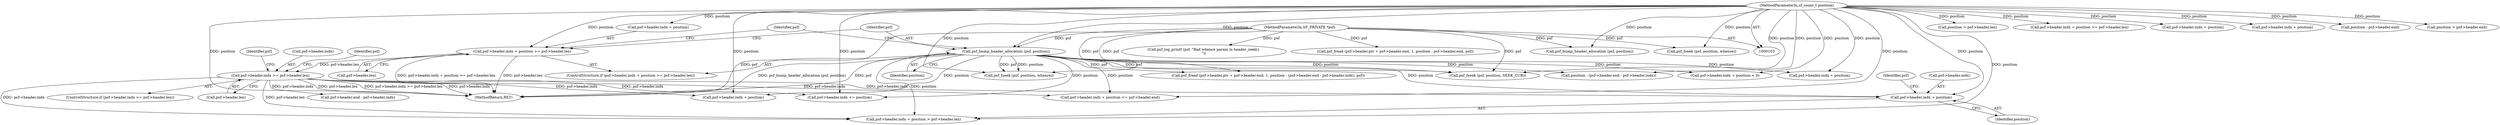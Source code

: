 digraph "0_libsndfile_708e996c87c5fae77b104ccfeb8f6db784c32074_14@pointer" {
"1000258" [label="(Call,psf->header.indx + position)"];
"1000216" [label="(Call,psf->header.indx >= psf->header.len)"];
"1000188" [label="(Call,psf->header.indx + position >= psf->header.len)"];
"1000105" [label="(MethodParameterIn,sf_count_t position)"];
"1000201" [label="(Call,psf_bump_header_allocation (psf, position))"];
"1000104" [label="(MethodParameterIn,SF_PRIVATE *psf)"];
"1000188" [label="(Call,psf->header.indx + position >= psf->header.len)"];
"1000126" [label="(Call,psf_bump_header_allocation (psf, position))"];
"1000196" [label="(Call,psf->header.len)"];
"1000258" [label="(Call,psf->header.indx + position)"];
"1000267" [label="(Identifier,psf)"];
"1000257" [label="(Call,psf->header.indx + position > psf->header.len)"];
"1000334" [label="(Call,psf_log_printf (psf, \"Bad whence param in header_seek().\n\"))"];
"1000130" [label="(Call,position > psf->header.len)"];
"1000215" [label="(ControlStructure,if (psf->header.indx >= psf->header.len))"];
"1000222" [label="(Call,psf->header.len)"];
"1000205" [label="(Call,psf->header.indx + position < 0)"];
"1000206" [label="(Call,psf->header.indx + position)"];
"1000104" [label="(MethodParameterIn,SF_PRIVATE *psf)"];
"1000248" [label="(Call,psf->header.indx += position)"];
"1000157" [label="(Call,psf_fread (psf->header.ptr + psf->header.end, 1, position - psf->header.end, psf))"];
"1000189" [label="(Call,psf->header.indx + position)"];
"1000113" [label="(Call,psf->header.indx + position >= psf->header.len)"];
"1000138" [label="(Call,psf_fseek (psf, position, whence))"];
"1000216" [label="(Call,psf->header.indx >= psf->header.len)"];
"1000308" [label="(Call,psf->header.end - psf->header.indx)"];
"1000203" [label="(Identifier,position)"];
"1000264" [label="(Identifier,position)"];
"1000217" [label="(Call,psf->header.indx)"];
"1000229" [label="(Identifier,psf)"];
"1000178" [label="(Call,psf->header.indx = position)"];
"1000187" [label="(ControlStructure,if (psf->header.indx + position >= psf->header.len))"];
"1000293" [label="(Call,psf_fread (psf->header.ptr + psf->header.end, 1, position - (psf->header.end - psf->header.indx), psf))"];
"1000235" [label="(Call,psf->header.indx + position)"];
"1000228" [label="(Call,psf_fseek (psf, position, whence))"];
"1000202" [label="(Identifier,psf)"];
"1000282" [label="(Call,psf_fseek (psf, position, SEEK_CUR))"];
"1000238" [label="(Identifier,psf)"];
"1000201" [label="(Call,psf_bump_header_allocation (psf, position))"];
"1000306" [label="(Call,position - (psf->header.end - psf->header.indx))"];
"1000114" [label="(Call,psf->header.indx + position)"];
"1000170" [label="(Call,position - psf->header.end)"];
"1000234" [label="(Call,psf->header.indx + position <= psf->header.end)"];
"1000105" [label="(MethodParameterIn,sf_count_t position)"];
"1000339" [label="(MethodReturn,RET)"];
"1000209" [label="(Identifier,psf)"];
"1000259" [label="(Call,psf->header.indx)"];
"1000144" [label="(Call,position > psf->header.end)"];
"1000258" -> "1000257"  [label="AST: "];
"1000258" -> "1000264"  [label="CFG: "];
"1000259" -> "1000258"  [label="AST: "];
"1000264" -> "1000258"  [label="AST: "];
"1000267" -> "1000258"  [label="CFG: "];
"1000216" -> "1000258"  [label="DDG: psf->header.indx"];
"1000105" -> "1000258"  [label="DDG: position"];
"1000201" -> "1000258"  [label="DDG: position"];
"1000216" -> "1000215"  [label="AST: "];
"1000216" -> "1000222"  [label="CFG: "];
"1000217" -> "1000216"  [label="AST: "];
"1000222" -> "1000216"  [label="AST: "];
"1000229" -> "1000216"  [label="CFG: "];
"1000238" -> "1000216"  [label="CFG: "];
"1000216" -> "1000339"  [label="DDG: psf->header.indx >= psf->header.len"];
"1000216" -> "1000339"  [label="DDG: psf->header.indx"];
"1000216" -> "1000339"  [label="DDG: psf->header.len"];
"1000188" -> "1000216"  [label="DDG: psf->header.len"];
"1000216" -> "1000234"  [label="DDG: psf->header.indx"];
"1000216" -> "1000235"  [label="DDG: psf->header.indx"];
"1000216" -> "1000248"  [label="DDG: psf->header.indx"];
"1000216" -> "1000257"  [label="DDG: psf->header.indx"];
"1000216" -> "1000257"  [label="DDG: psf->header.len"];
"1000216" -> "1000308"  [label="DDG: psf->header.indx"];
"1000188" -> "1000187"  [label="AST: "];
"1000188" -> "1000196"  [label="CFG: "];
"1000189" -> "1000188"  [label="AST: "];
"1000196" -> "1000188"  [label="AST: "];
"1000202" -> "1000188"  [label="CFG: "];
"1000209" -> "1000188"  [label="CFG: "];
"1000188" -> "1000339"  [label="DDG: psf->header.indx + position >= psf->header.len"];
"1000188" -> "1000339"  [label="DDG: psf->header.len"];
"1000105" -> "1000188"  [label="DDG: position"];
"1000105" -> "1000103"  [label="AST: "];
"1000105" -> "1000339"  [label="DDG: position"];
"1000105" -> "1000113"  [label="DDG: position"];
"1000105" -> "1000114"  [label="DDG: position"];
"1000105" -> "1000126"  [label="DDG: position"];
"1000105" -> "1000130"  [label="DDG: position"];
"1000105" -> "1000138"  [label="DDG: position"];
"1000105" -> "1000144"  [label="DDG: position"];
"1000105" -> "1000170"  [label="DDG: position"];
"1000105" -> "1000178"  [label="DDG: position"];
"1000105" -> "1000189"  [label="DDG: position"];
"1000105" -> "1000201"  [label="DDG: position"];
"1000105" -> "1000205"  [label="DDG: position"];
"1000105" -> "1000206"  [label="DDG: position"];
"1000105" -> "1000228"  [label="DDG: position"];
"1000105" -> "1000234"  [label="DDG: position"];
"1000105" -> "1000235"  [label="DDG: position"];
"1000105" -> "1000248"  [label="DDG: position"];
"1000105" -> "1000257"  [label="DDG: position"];
"1000105" -> "1000282"  [label="DDG: position"];
"1000105" -> "1000306"  [label="DDG: position"];
"1000201" -> "1000187"  [label="AST: "];
"1000201" -> "1000203"  [label="CFG: "];
"1000202" -> "1000201"  [label="AST: "];
"1000203" -> "1000201"  [label="AST: "];
"1000209" -> "1000201"  [label="CFG: "];
"1000201" -> "1000339"  [label="DDG: psf_bump_header_allocation (psf, position)"];
"1000201" -> "1000339"  [label="DDG: psf"];
"1000104" -> "1000201"  [label="DDG: psf"];
"1000201" -> "1000205"  [label="DDG: position"];
"1000201" -> "1000206"  [label="DDG: position"];
"1000201" -> "1000228"  [label="DDG: psf"];
"1000201" -> "1000228"  [label="DDG: position"];
"1000201" -> "1000234"  [label="DDG: position"];
"1000201" -> "1000235"  [label="DDG: position"];
"1000201" -> "1000248"  [label="DDG: position"];
"1000201" -> "1000257"  [label="DDG: position"];
"1000201" -> "1000282"  [label="DDG: psf"];
"1000201" -> "1000282"  [label="DDG: position"];
"1000201" -> "1000306"  [label="DDG: position"];
"1000201" -> "1000293"  [label="DDG: psf"];
"1000104" -> "1000103"  [label="AST: "];
"1000104" -> "1000339"  [label="DDG: psf"];
"1000104" -> "1000126"  [label="DDG: psf"];
"1000104" -> "1000138"  [label="DDG: psf"];
"1000104" -> "1000157"  [label="DDG: psf"];
"1000104" -> "1000228"  [label="DDG: psf"];
"1000104" -> "1000282"  [label="DDG: psf"];
"1000104" -> "1000293"  [label="DDG: psf"];
"1000104" -> "1000334"  [label="DDG: psf"];
}
